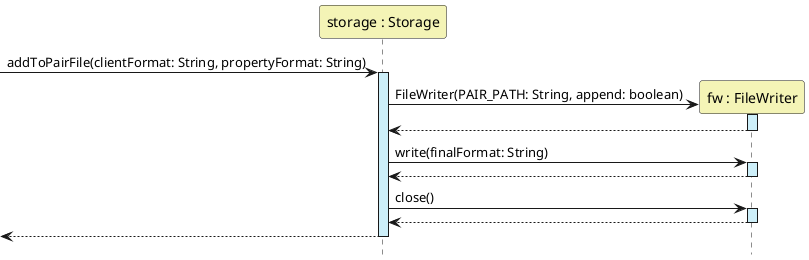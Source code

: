 @startuml
'https://plantuml.com/sequence-diagram

hide footbox
Participant "storage : Storage" as Storage #F4F4B6
Participant "fw : FileWriter" as FileWriter #F4F4B6


->Storage:addToPairFile(clientFormat: String, propertyFormat: String)
activate Storage #CDEFF9

create FileWriter
Storage -> FileWriter:FileWriter(PAIR_PATH: String, append: boolean)
activate FileWriter #CDEFF9
return

Storage -> FileWriter:write(finalFormat: String)
activate FileWriter #CDEFF9
return

Storage -> FileWriter:close()
activate FileWriter #CDEFF9
return

return
@enduml